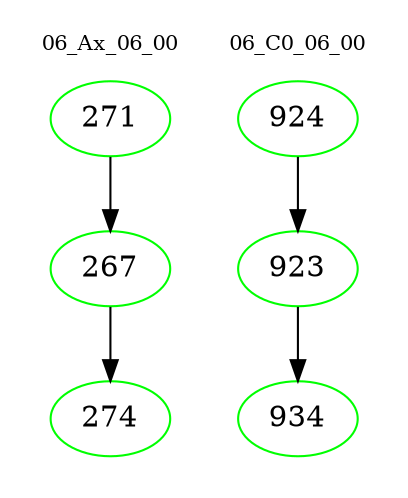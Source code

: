 digraph{
subgraph cluster_0 {
color = white
label = "06_Ax_06_00";
fontsize=10;
T0_271 [label="271", color="green"]
T0_271 -> T0_267 [color="black"]
T0_267 [label="267", color="green"]
T0_267 -> T0_274 [color="black"]
T0_274 [label="274", color="green"]
}
subgraph cluster_1 {
color = white
label = "06_C0_06_00";
fontsize=10;
T1_924 [label="924", color="green"]
T1_924 -> T1_923 [color="black"]
T1_923 [label="923", color="green"]
T1_923 -> T1_934 [color="black"]
T1_934 [label="934", color="green"]
}
}
